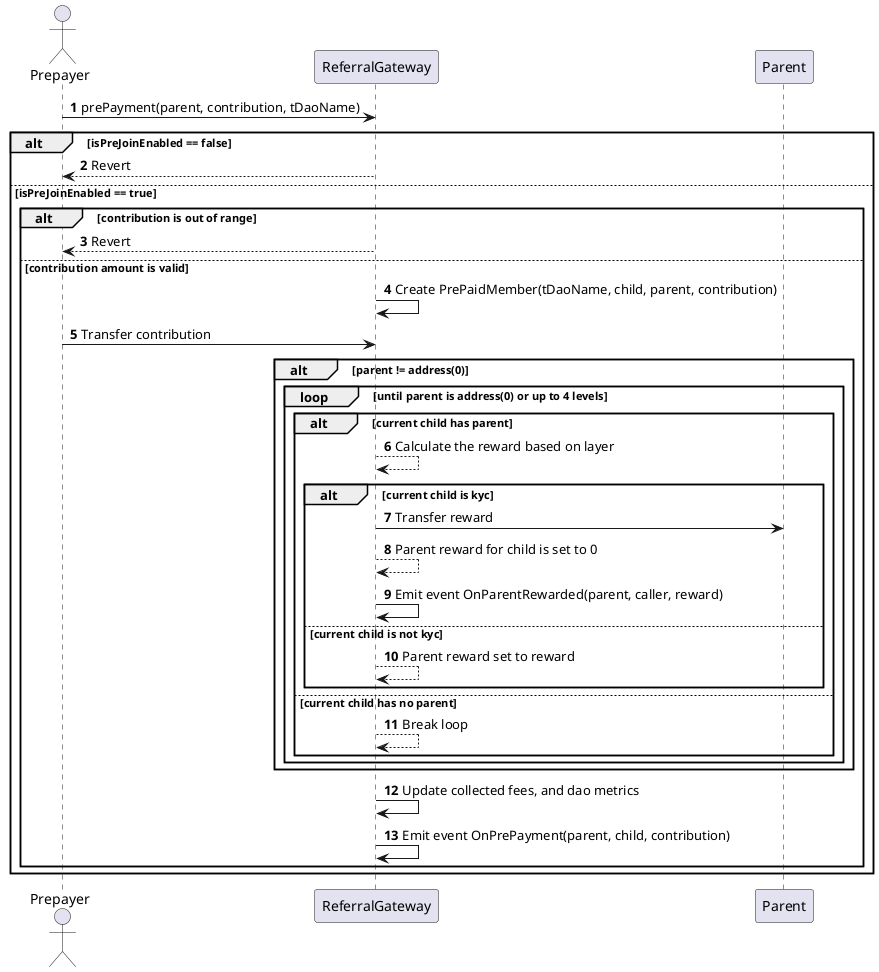 @startuml Referrals and Prepayments
autonumber

actor Prepayer

Prepayer -> ReferralGateway: prePayment(parent, contribution, tDaoName)

alt isPreJoinEnabled == false
    ReferralGateway --> Prepayer: Revert

else isPreJoinEnabled == true

    alt contribution is out of range
        ReferralGateway --> Prepayer: Revert

    else contribution amount is valid
        ReferralGateway -> ReferralGateway: Create PrePaidMember(tDaoName, child, parent, contribution)
        Prepayer -> ReferralGateway: Transfer contribution

        alt parent != address(0)

            loop until parent is address(0) or up to 4 levels

                alt current child has parent
                    ReferralGateway --> ReferralGateway: Calculate the reward based on layer
                    
                    alt current child is kyc
                        ReferralGateway -> Parent: Transfer reward
                        ReferralGateway --> ReferralGateway: Parent reward for child is set to 0
                        ReferralGateway -> ReferralGateway: Emit event OnParentRewarded(parent, caller, reward)
                    
                    else current child is not kyc
                        ReferralGateway --> ReferralGateway: Parent reward set to reward                   
                    end

                else current child has no parent
                    ReferralGateway --> ReferralGateway: Break loop

                end
            end
        end
        
        ReferralGateway -> ReferralGateway: Update collected fees, and dao metrics
        ReferralGateway -> ReferralGateway: Emit event OnPrePayment(parent, child, contribution)
    end
end

@enduml    
